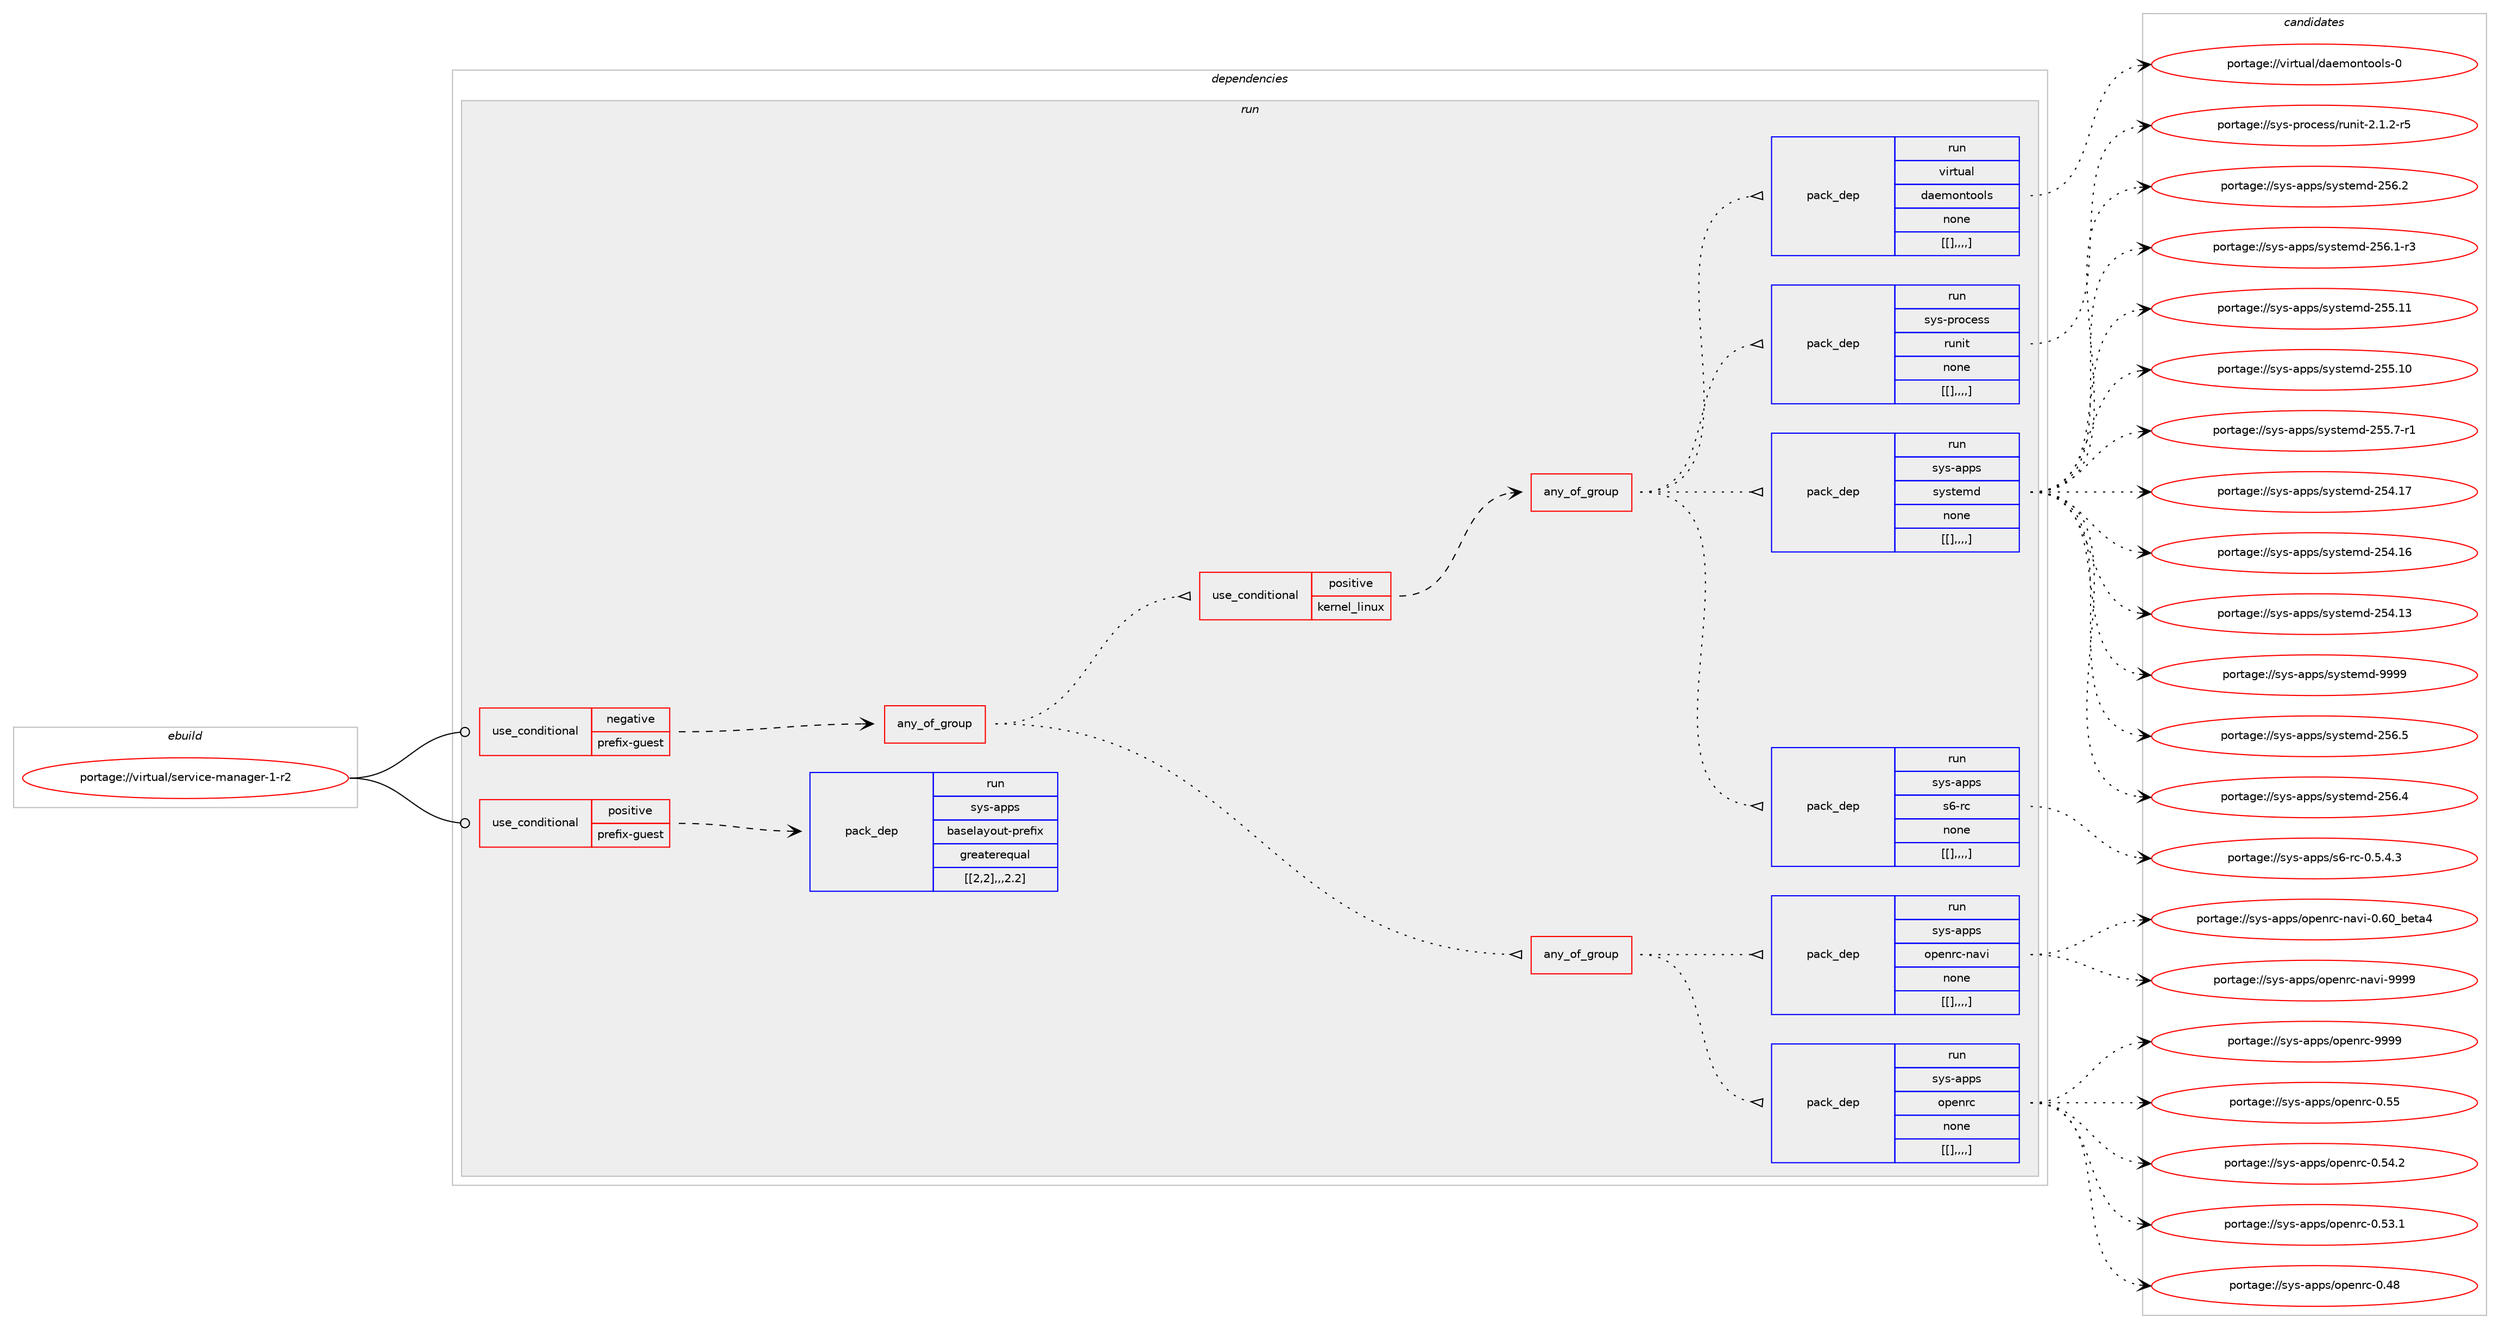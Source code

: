 digraph prolog {

# *************
# Graph options
# *************

newrank=true;
concentrate=true;
compound=true;
graph [rankdir=LR,fontname=Helvetica,fontsize=10,ranksep=1.5];#, ranksep=2.5, nodesep=0.2];
edge  [arrowhead=vee];
node  [fontname=Helvetica,fontsize=10];

# **********
# The ebuild
# **********

subgraph cluster_leftcol {
color=gray;
label=<<i>ebuild</i>>;
id [label="portage://virtual/service-manager-1-r2", color=red, width=4, href="../virtual/service-manager-1-r2.svg"];
}

# ****************
# The dependencies
# ****************

subgraph cluster_midcol {
color=gray;
label=<<i>dependencies</i>>;
subgraph cluster_compile {
fillcolor="#eeeeee";
style=filled;
label=<<i>compile</i>>;
}
subgraph cluster_compileandrun {
fillcolor="#eeeeee";
style=filled;
label=<<i>compile and run</i>>;
}
subgraph cluster_run {
fillcolor="#eeeeee";
style=filled;
label=<<i>run</i>>;
subgraph cond123400 {
dependency463634 [label=<<TABLE BORDER="0" CELLBORDER="1" CELLSPACING="0" CELLPADDING="4"><TR><TD ROWSPAN="3" CELLPADDING="10">use_conditional</TD></TR><TR><TD>negative</TD></TR><TR><TD>prefix-guest</TD></TR></TABLE>>, shape=none, color=red];
subgraph any3147 {
dependency463635 [label=<<TABLE BORDER="0" CELLBORDER="1" CELLSPACING="0" CELLPADDING="4"><TR><TD CELLPADDING="10">any_of_group</TD></TR></TABLE>>, shape=none, color=red];subgraph any3148 {
dependency463636 [label=<<TABLE BORDER="0" CELLBORDER="1" CELLSPACING="0" CELLPADDING="4"><TR><TD CELLPADDING="10">any_of_group</TD></TR></TABLE>>, shape=none, color=red];subgraph pack336882 {
dependency463637 [label=<<TABLE BORDER="0" CELLBORDER="1" CELLSPACING="0" CELLPADDING="4" WIDTH="220"><TR><TD ROWSPAN="6" CELLPADDING="30">pack_dep</TD></TR><TR><TD WIDTH="110">run</TD></TR><TR><TD>sys-apps</TD></TR><TR><TD>openrc</TD></TR><TR><TD>none</TD></TR><TR><TD>[[],,,,]</TD></TR></TABLE>>, shape=none, color=blue];
}
dependency463636:e -> dependency463637:w [weight=20,style="dotted",arrowhead="oinv"];
subgraph pack336883 {
dependency463638 [label=<<TABLE BORDER="0" CELLBORDER="1" CELLSPACING="0" CELLPADDING="4" WIDTH="220"><TR><TD ROWSPAN="6" CELLPADDING="30">pack_dep</TD></TR><TR><TD WIDTH="110">run</TD></TR><TR><TD>sys-apps</TD></TR><TR><TD>openrc-navi</TD></TR><TR><TD>none</TD></TR><TR><TD>[[],,,,]</TD></TR></TABLE>>, shape=none, color=blue];
}
dependency463636:e -> dependency463638:w [weight=20,style="dotted",arrowhead="oinv"];
}
dependency463635:e -> dependency463636:w [weight=20,style="dotted",arrowhead="oinv"];
subgraph cond123401 {
dependency463639 [label=<<TABLE BORDER="0" CELLBORDER="1" CELLSPACING="0" CELLPADDING="4"><TR><TD ROWSPAN="3" CELLPADDING="10">use_conditional</TD></TR><TR><TD>positive</TD></TR><TR><TD>kernel_linux</TD></TR></TABLE>>, shape=none, color=red];
subgraph any3149 {
dependency463640 [label=<<TABLE BORDER="0" CELLBORDER="1" CELLSPACING="0" CELLPADDING="4"><TR><TD CELLPADDING="10">any_of_group</TD></TR></TABLE>>, shape=none, color=red];subgraph pack336884 {
dependency463641 [label=<<TABLE BORDER="0" CELLBORDER="1" CELLSPACING="0" CELLPADDING="4" WIDTH="220"><TR><TD ROWSPAN="6" CELLPADDING="30">pack_dep</TD></TR><TR><TD WIDTH="110">run</TD></TR><TR><TD>sys-apps</TD></TR><TR><TD>s6-rc</TD></TR><TR><TD>none</TD></TR><TR><TD>[[],,,,]</TD></TR></TABLE>>, shape=none, color=blue];
}
dependency463640:e -> dependency463641:w [weight=20,style="dotted",arrowhead="oinv"];
subgraph pack336885 {
dependency463642 [label=<<TABLE BORDER="0" CELLBORDER="1" CELLSPACING="0" CELLPADDING="4" WIDTH="220"><TR><TD ROWSPAN="6" CELLPADDING="30">pack_dep</TD></TR><TR><TD WIDTH="110">run</TD></TR><TR><TD>sys-apps</TD></TR><TR><TD>systemd</TD></TR><TR><TD>none</TD></TR><TR><TD>[[],,,,]</TD></TR></TABLE>>, shape=none, color=blue];
}
dependency463640:e -> dependency463642:w [weight=20,style="dotted",arrowhead="oinv"];
subgraph pack336886 {
dependency463643 [label=<<TABLE BORDER="0" CELLBORDER="1" CELLSPACING="0" CELLPADDING="4" WIDTH="220"><TR><TD ROWSPAN="6" CELLPADDING="30">pack_dep</TD></TR><TR><TD WIDTH="110">run</TD></TR><TR><TD>sys-process</TD></TR><TR><TD>runit</TD></TR><TR><TD>none</TD></TR><TR><TD>[[],,,,]</TD></TR></TABLE>>, shape=none, color=blue];
}
dependency463640:e -> dependency463643:w [weight=20,style="dotted",arrowhead="oinv"];
subgraph pack336887 {
dependency463644 [label=<<TABLE BORDER="0" CELLBORDER="1" CELLSPACING="0" CELLPADDING="4" WIDTH="220"><TR><TD ROWSPAN="6" CELLPADDING="30">pack_dep</TD></TR><TR><TD WIDTH="110">run</TD></TR><TR><TD>virtual</TD></TR><TR><TD>daemontools</TD></TR><TR><TD>none</TD></TR><TR><TD>[[],,,,]</TD></TR></TABLE>>, shape=none, color=blue];
}
dependency463640:e -> dependency463644:w [weight=20,style="dotted",arrowhead="oinv"];
}
dependency463639:e -> dependency463640:w [weight=20,style="dashed",arrowhead="vee"];
}
dependency463635:e -> dependency463639:w [weight=20,style="dotted",arrowhead="oinv"];
}
dependency463634:e -> dependency463635:w [weight=20,style="dashed",arrowhead="vee"];
}
id:e -> dependency463634:w [weight=20,style="solid",arrowhead="odot"];
subgraph cond123402 {
dependency463645 [label=<<TABLE BORDER="0" CELLBORDER="1" CELLSPACING="0" CELLPADDING="4"><TR><TD ROWSPAN="3" CELLPADDING="10">use_conditional</TD></TR><TR><TD>positive</TD></TR><TR><TD>prefix-guest</TD></TR></TABLE>>, shape=none, color=red];
subgraph pack336888 {
dependency463646 [label=<<TABLE BORDER="0" CELLBORDER="1" CELLSPACING="0" CELLPADDING="4" WIDTH="220"><TR><TD ROWSPAN="6" CELLPADDING="30">pack_dep</TD></TR><TR><TD WIDTH="110">run</TD></TR><TR><TD>sys-apps</TD></TR><TR><TD>baselayout-prefix</TD></TR><TR><TD>greaterequal</TD></TR><TR><TD>[[2,2],,,2.2]</TD></TR></TABLE>>, shape=none, color=blue];
}
dependency463645:e -> dependency463646:w [weight=20,style="dashed",arrowhead="vee"];
}
id:e -> dependency463645:w [weight=20,style="solid",arrowhead="odot"];
}
}

# **************
# The candidates
# **************

subgraph cluster_choices {
rank=same;
color=gray;
label=<<i>candidates</i>>;

subgraph choice336882 {
color=black;
nodesep=1;
choice115121115459711211211547111112101110114994557575757 [label="portage://sys-apps/openrc-9999", color=red, width=4,href="../sys-apps/openrc-9999.svg"];
choice115121115459711211211547111112101110114994548465353 [label="portage://sys-apps/openrc-0.55", color=red, width=4,href="../sys-apps/openrc-0.55.svg"];
choice1151211154597112112115471111121011101149945484653524650 [label="portage://sys-apps/openrc-0.54.2", color=red, width=4,href="../sys-apps/openrc-0.54.2.svg"];
choice1151211154597112112115471111121011101149945484653514649 [label="portage://sys-apps/openrc-0.53.1", color=red, width=4,href="../sys-apps/openrc-0.53.1.svg"];
choice115121115459711211211547111112101110114994548465256 [label="portage://sys-apps/openrc-0.48", color=red, width=4,href="../sys-apps/openrc-0.48.svg"];
dependency463637:e -> choice115121115459711211211547111112101110114994557575757:w [style=dotted,weight="100"];
dependency463637:e -> choice115121115459711211211547111112101110114994548465353:w [style=dotted,weight="100"];
dependency463637:e -> choice1151211154597112112115471111121011101149945484653524650:w [style=dotted,weight="100"];
dependency463637:e -> choice1151211154597112112115471111121011101149945484653514649:w [style=dotted,weight="100"];
dependency463637:e -> choice115121115459711211211547111112101110114994548465256:w [style=dotted,weight="100"];
}
subgraph choice336883 {
color=black;
nodesep=1;
choice1151211154597112112115471111121011101149945110971181054557575757 [label="portage://sys-apps/openrc-navi-9999", color=red, width=4,href="../sys-apps/openrc-navi-9999.svg"];
choice115121115459711211211547111112101110114994511097118105454846544895981011169752 [label="portage://sys-apps/openrc-navi-0.60_beta4", color=red, width=4,href="../sys-apps/openrc-navi-0.60_beta4.svg"];
dependency463638:e -> choice1151211154597112112115471111121011101149945110971181054557575757:w [style=dotted,weight="100"];
dependency463638:e -> choice115121115459711211211547111112101110114994511097118105454846544895981011169752:w [style=dotted,weight="100"];
}
subgraph choice336884 {
color=black;
nodesep=1;
choice1151211154597112112115471155445114994548465346524651 [label="portage://sys-apps/s6-rc-0.5.4.3", color=red, width=4,href="../sys-apps/s6-rc-0.5.4.3.svg"];
dependency463641:e -> choice1151211154597112112115471155445114994548465346524651:w [style=dotted,weight="100"];
}
subgraph choice336885 {
color=black;
nodesep=1;
choice1151211154597112112115471151211151161011091004557575757 [label="portage://sys-apps/systemd-9999", color=red, width=4,href="../sys-apps/systemd-9999.svg"];
choice115121115459711211211547115121115116101109100455053544653 [label="portage://sys-apps/systemd-256.5", color=red, width=4,href="../sys-apps/systemd-256.5.svg"];
choice115121115459711211211547115121115116101109100455053544652 [label="portage://sys-apps/systemd-256.4", color=red, width=4,href="../sys-apps/systemd-256.4.svg"];
choice115121115459711211211547115121115116101109100455053544650 [label="portage://sys-apps/systemd-256.2", color=red, width=4,href="../sys-apps/systemd-256.2.svg"];
choice1151211154597112112115471151211151161011091004550535446494511451 [label="portage://sys-apps/systemd-256.1-r3", color=red, width=4,href="../sys-apps/systemd-256.1-r3.svg"];
choice11512111545971121121154711512111511610110910045505353464949 [label="portage://sys-apps/systemd-255.11", color=red, width=4,href="../sys-apps/systemd-255.11.svg"];
choice11512111545971121121154711512111511610110910045505353464948 [label="portage://sys-apps/systemd-255.10", color=red, width=4,href="../sys-apps/systemd-255.10.svg"];
choice1151211154597112112115471151211151161011091004550535346554511449 [label="portage://sys-apps/systemd-255.7-r1", color=red, width=4,href="../sys-apps/systemd-255.7-r1.svg"];
choice11512111545971121121154711512111511610110910045505352464955 [label="portage://sys-apps/systemd-254.17", color=red, width=4,href="../sys-apps/systemd-254.17.svg"];
choice11512111545971121121154711512111511610110910045505352464954 [label="portage://sys-apps/systemd-254.16", color=red, width=4,href="../sys-apps/systemd-254.16.svg"];
choice11512111545971121121154711512111511610110910045505352464951 [label="portage://sys-apps/systemd-254.13", color=red, width=4,href="../sys-apps/systemd-254.13.svg"];
dependency463642:e -> choice1151211154597112112115471151211151161011091004557575757:w [style=dotted,weight="100"];
dependency463642:e -> choice115121115459711211211547115121115116101109100455053544653:w [style=dotted,weight="100"];
dependency463642:e -> choice115121115459711211211547115121115116101109100455053544652:w [style=dotted,weight="100"];
dependency463642:e -> choice115121115459711211211547115121115116101109100455053544650:w [style=dotted,weight="100"];
dependency463642:e -> choice1151211154597112112115471151211151161011091004550535446494511451:w [style=dotted,weight="100"];
dependency463642:e -> choice11512111545971121121154711512111511610110910045505353464949:w [style=dotted,weight="100"];
dependency463642:e -> choice11512111545971121121154711512111511610110910045505353464948:w [style=dotted,weight="100"];
dependency463642:e -> choice1151211154597112112115471151211151161011091004550535346554511449:w [style=dotted,weight="100"];
dependency463642:e -> choice11512111545971121121154711512111511610110910045505352464955:w [style=dotted,weight="100"];
dependency463642:e -> choice11512111545971121121154711512111511610110910045505352464954:w [style=dotted,weight="100"];
dependency463642:e -> choice11512111545971121121154711512111511610110910045505352464951:w [style=dotted,weight="100"];
}
subgraph choice336886 {
color=black;
nodesep=1;
choice1151211154511211411199101115115471141171101051164550464946504511453 [label="portage://sys-process/runit-2.1.2-r5", color=red, width=4,href="../sys-process/runit-2.1.2-r5.svg"];
dependency463643:e -> choice1151211154511211411199101115115471141171101051164550464946504511453:w [style=dotted,weight="100"];
}
subgraph choice336887 {
color=black;
nodesep=1;
choice1181051141161179710847100971011091111101161111111081154548 [label="portage://virtual/daemontools-0", color=red, width=4,href="../virtual/daemontools-0.svg"];
dependency463644:e -> choice1181051141161179710847100971011091111101161111111081154548:w [style=dotted,weight="100"];
}
subgraph choice336888 {
color=black;
nodesep=1;
}
}

}
